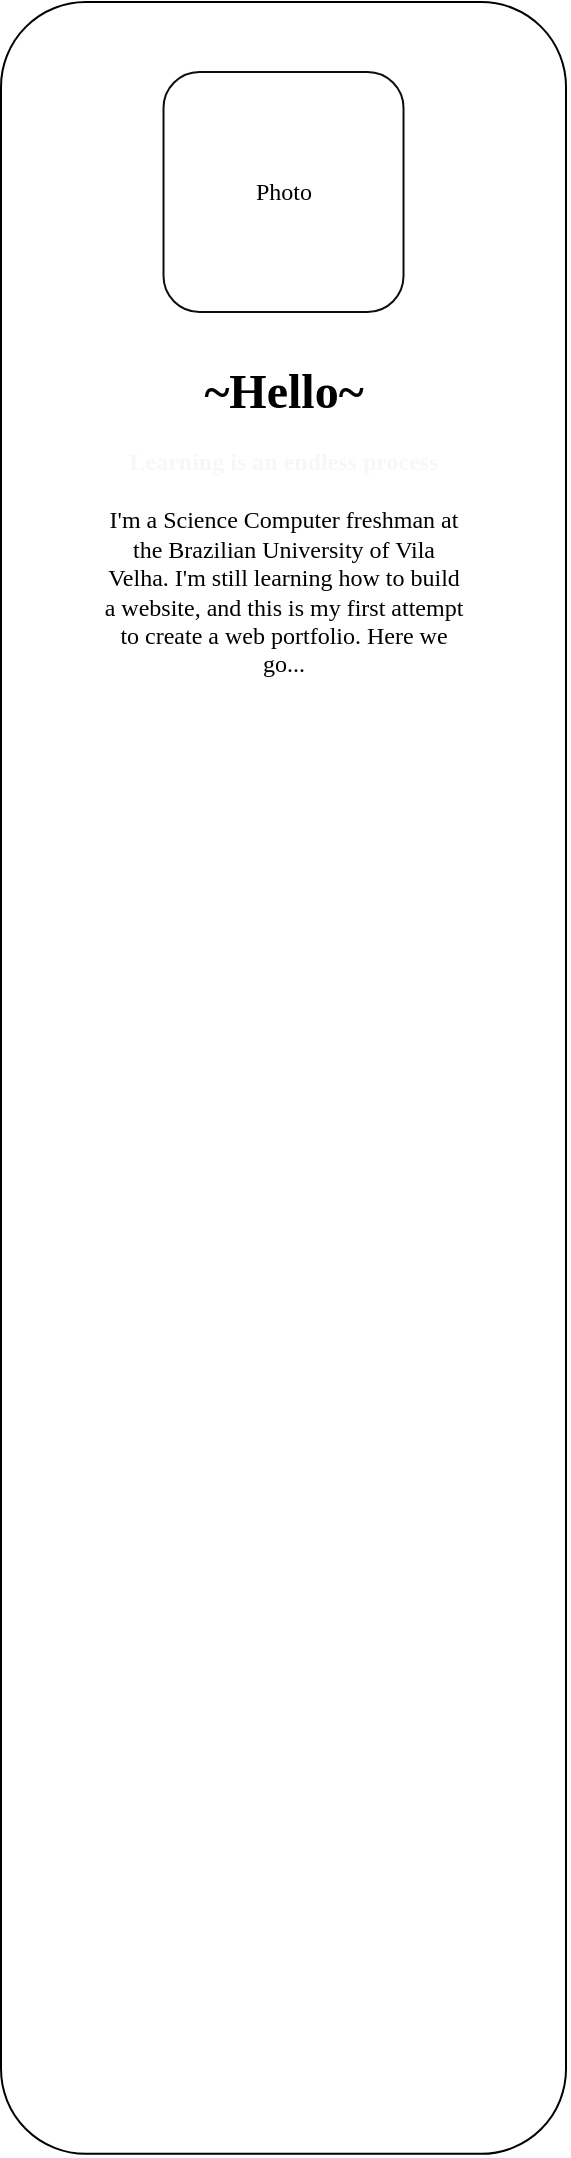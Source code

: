<mxfile version="20.2.5" type="github">
  <diagram id="Zk_9r5JQN1q4R0DaMTSa" name="Page-1">
    <mxGraphModel dx="1038" dy="619" grid="1" gridSize="10" guides="1" tooltips="1" connect="1" arrows="1" fold="1" page="1" pageScale="1" pageWidth="827" pageHeight="1169" math="0" shadow="0">
      <root>
        <mxCell id="0" />
        <mxCell id="1" parent="0" />
        <mxCell id="GfLxlEOh-HePHIYTMGW_-10" value="" style="rounded=1;whiteSpace=wrap;html=1;rotation=90;shadow=0;glass=0;sketch=0;gradientDirection=east;fontColor=none;noLabel=1;" vertex="1" parent="1">
          <mxGeometry x="-119.21" y="441.72" width="1075.93" height="282.5" as="geometry" />
        </mxCell>
        <mxCell id="GfLxlEOh-HePHIYTMGW_-25" value="&lt;h1&gt;~Hello~&lt;/h1&gt;&lt;div&gt;&lt;br&gt;&lt;/div&gt;&lt;p&gt;I&#39;m a Science Computer freshman at the Brazilian University of Vila Velha. I&#39;m still learning how to build a website, and this is my first attempt to create a web portfolio. Here we go...&lt;/p&gt;" style="text;html=1;spacing=5;spacingTop=-20;whiteSpace=wrap;overflow=hidden;rounded=0;opacity=95;fontFamily=Times New Roman;align=center;fontColor=default;" vertex="1" parent="1">
          <mxGeometry x="323.76" y="220" width="190" height="170" as="geometry" />
        </mxCell>
        <mxCell id="GfLxlEOh-HePHIYTMGW_-26" value="&lt;h4&gt;Learning is an endless process&lt;/h4&gt;" style="text;html=1;strokeColor=none;fillColor=none;align=center;verticalAlign=middle;whiteSpace=wrap;rounded=0;fontFamily=Times New Roman;opacity=95;fontColor=#F7F7F7;" vertex="1" parent="1">
          <mxGeometry x="338.76" y="260" width="160" height="30" as="geometry" />
        </mxCell>
        <mxCell id="GfLxlEOh-HePHIYTMGW_-28" value="" style="rounded=1;whiteSpace=wrap;html=1;shadow=0;glass=0;sketch=0;fontFamily=Times New Roman;fontColor=#000000;strokeColor=default;strokeWidth=1;fillColor=none;gradientColor=#28169C;gradientDirection=east;opacity=95;" vertex="1" parent="1">
          <mxGeometry x="358.76" y="80" width="120" height="120" as="geometry" />
        </mxCell>
        <mxCell id="GfLxlEOh-HePHIYTMGW_-29" value="Photo" style="text;html=1;strokeColor=none;fillColor=none;align=center;verticalAlign=middle;whiteSpace=wrap;rounded=0;shadow=0;glass=0;sketch=0;fontFamily=Times New Roman;fontColor=default;opacity=95;" vertex="1" parent="1">
          <mxGeometry x="388.76" y="125" width="60" height="30" as="geometry" />
        </mxCell>
      </root>
    </mxGraphModel>
  </diagram>
</mxfile>
